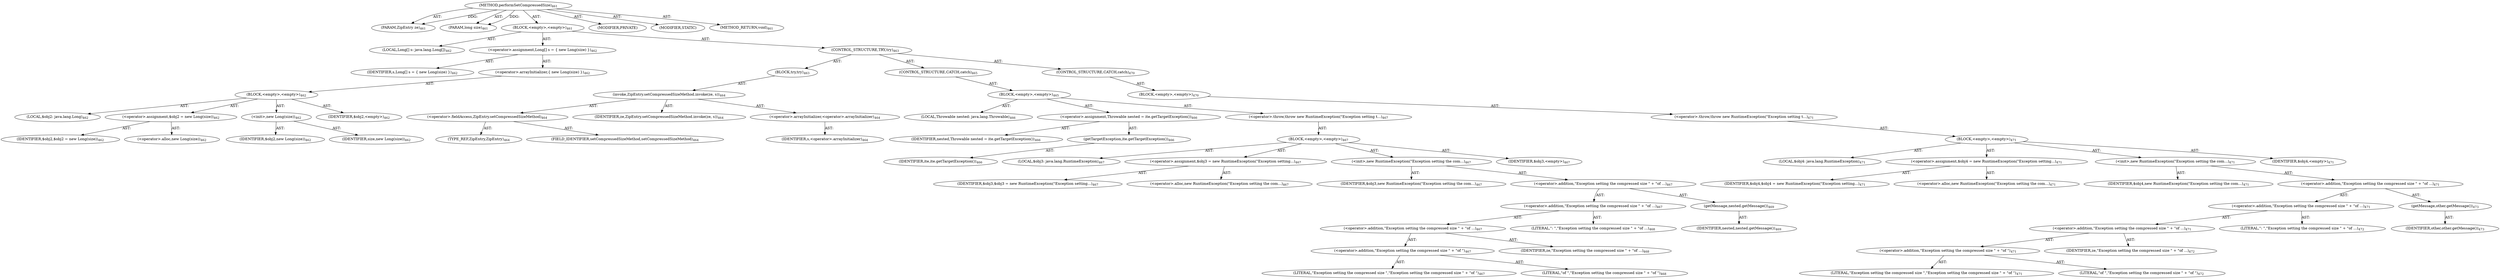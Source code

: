 digraph "performSetCompressedSize" {  
"111669149723" [label = <(METHOD,performSetCompressedSize)<SUB>461</SUB>> ]
"115964117031" [label = <(PARAM,ZipEntry ze)<SUB>461</SUB>> ]
"115964117032" [label = <(PARAM,long size)<SUB>461</SUB>> ]
"25769803827" [label = <(BLOCK,&lt;empty&gt;,&lt;empty&gt;)<SUB>461</SUB>> ]
"94489280530" [label = <(LOCAL,Long[] s: java.lang.Long[])<SUB>462</SUB>> ]
"30064771315" [label = <(&lt;operator&gt;.assignment,Long[] s = { new Long(size) })<SUB>462</SUB>> ]
"68719476927" [label = <(IDENTIFIER,s,Long[] s = { new Long(size) })<SUB>462</SUB>> ]
"30064771316" [label = <(&lt;operator&gt;.arrayInitializer,{ new Long(size) })<SUB>462</SUB>> ]
"25769803828" [label = <(BLOCK,&lt;empty&gt;,&lt;empty&gt;)<SUB>462</SUB>> ]
"94489280531" [label = <(LOCAL,$obj2: java.lang.Long)<SUB>462</SUB>> ]
"30064771317" [label = <(&lt;operator&gt;.assignment,$obj2 = new Long(size))<SUB>462</SUB>> ]
"68719476928" [label = <(IDENTIFIER,$obj2,$obj2 = new Long(size))<SUB>462</SUB>> ]
"30064771318" [label = <(&lt;operator&gt;.alloc,new Long(size))<SUB>462</SUB>> ]
"30064771319" [label = <(&lt;init&gt;,new Long(size))<SUB>462</SUB>> ]
"68719476929" [label = <(IDENTIFIER,$obj2,new Long(size))<SUB>462</SUB>> ]
"68719476930" [label = <(IDENTIFIER,size,new Long(size))<SUB>462</SUB>> ]
"68719476931" [label = <(IDENTIFIER,$obj2,&lt;empty&gt;)<SUB>462</SUB>> ]
"47244640278" [label = <(CONTROL_STRUCTURE,TRY,try)<SUB>463</SUB>> ]
"25769803829" [label = <(BLOCK,try,try)<SUB>463</SUB>> ]
"30064771320" [label = <(invoke,ZipEntry.setCompressedSizeMethod.invoke(ze, s))<SUB>464</SUB>> ]
"30064771321" [label = <(&lt;operator&gt;.fieldAccess,ZipEntry.setCompressedSizeMethod)<SUB>464</SUB>> ]
"180388626443" [label = <(TYPE_REF,ZipEntry,ZipEntry)<SUB>464</SUB>> ]
"55834574901" [label = <(FIELD_IDENTIFIER,setCompressedSizeMethod,setCompressedSizeMethod)<SUB>464</SUB>> ]
"68719476932" [label = <(IDENTIFIER,ze,ZipEntry.setCompressedSizeMethod.invoke(ze, s))<SUB>464</SUB>> ]
"30064771322" [label = <(&lt;operator&gt;.arrayInitializer,&lt;operator&gt;.arrayInitializer)<SUB>464</SUB>> ]
"68719476933" [label = <(IDENTIFIER,s,&lt;operator&gt;.arrayInitializer)<SUB>464</SUB>> ]
"47244640279" [label = <(CONTROL_STRUCTURE,CATCH,catch)<SUB>465</SUB>> ]
"25769803830" [label = <(BLOCK,&lt;empty&gt;,&lt;empty&gt;)<SUB>465</SUB>> ]
"94489280532" [label = <(LOCAL,Throwable nested: java.lang.Throwable)<SUB>466</SUB>> ]
"30064771323" [label = <(&lt;operator&gt;.assignment,Throwable nested = ite.getTargetException())<SUB>466</SUB>> ]
"68719476934" [label = <(IDENTIFIER,nested,Throwable nested = ite.getTargetException())<SUB>466</SUB>> ]
"30064771324" [label = <(getTargetException,ite.getTargetException())<SUB>466</SUB>> ]
"68719476935" [label = <(IDENTIFIER,ite,ite.getTargetException())<SUB>466</SUB>> ]
"30064771325" [label = <(&lt;operator&gt;.throw,throw new RuntimeException(&quot;Exception setting t...)<SUB>467</SUB>> ]
"25769803831" [label = <(BLOCK,&lt;empty&gt;,&lt;empty&gt;)<SUB>467</SUB>> ]
"94489280533" [label = <(LOCAL,$obj3: java.lang.RuntimeException)<SUB>467</SUB>> ]
"30064771326" [label = <(&lt;operator&gt;.assignment,$obj3 = new RuntimeException(&quot;Exception setting...)<SUB>467</SUB>> ]
"68719476936" [label = <(IDENTIFIER,$obj3,$obj3 = new RuntimeException(&quot;Exception setting...)<SUB>467</SUB>> ]
"30064771327" [label = <(&lt;operator&gt;.alloc,new RuntimeException(&quot;Exception setting the com...)<SUB>467</SUB>> ]
"30064771328" [label = <(&lt;init&gt;,new RuntimeException(&quot;Exception setting the com...)<SUB>467</SUB>> ]
"68719476937" [label = <(IDENTIFIER,$obj3,new RuntimeException(&quot;Exception setting the com...)<SUB>467</SUB>> ]
"30064771329" [label = <(&lt;operator&gt;.addition,&quot;Exception setting the compressed size &quot; + &quot;of ...)<SUB>467</SUB>> ]
"30064771330" [label = <(&lt;operator&gt;.addition,&quot;Exception setting the compressed size &quot; + &quot;of ...)<SUB>467</SUB>> ]
"30064771331" [label = <(&lt;operator&gt;.addition,&quot;Exception setting the compressed size &quot; + &quot;of ...)<SUB>467</SUB>> ]
"30064771332" [label = <(&lt;operator&gt;.addition,&quot;Exception setting the compressed size &quot; + &quot;of &quot;)<SUB>467</SUB>> ]
"90194313259" [label = <(LITERAL,&quot;Exception setting the compressed size &quot;,&quot;Exception setting the compressed size &quot; + &quot;of &quot;)<SUB>467</SUB>> ]
"90194313260" [label = <(LITERAL,&quot;of &quot;,&quot;Exception setting the compressed size &quot; + &quot;of &quot;)<SUB>468</SUB>> ]
"68719476938" [label = <(IDENTIFIER,ze,&quot;Exception setting the compressed size &quot; + &quot;of ...)<SUB>468</SUB>> ]
"90194313261" [label = <(LITERAL,&quot;: &quot;,&quot;Exception setting the compressed size &quot; + &quot;of ...)<SUB>468</SUB>> ]
"30064771333" [label = <(getMessage,nested.getMessage())<SUB>469</SUB>> ]
"68719476939" [label = <(IDENTIFIER,nested,nested.getMessage())<SUB>469</SUB>> ]
"68719476940" [label = <(IDENTIFIER,$obj3,&lt;empty&gt;)<SUB>467</SUB>> ]
"47244640280" [label = <(CONTROL_STRUCTURE,CATCH,catch)<SUB>470</SUB>> ]
"25769803832" [label = <(BLOCK,&lt;empty&gt;,&lt;empty&gt;)<SUB>470</SUB>> ]
"30064771334" [label = <(&lt;operator&gt;.throw,throw new RuntimeException(&quot;Exception setting t...)<SUB>471</SUB>> ]
"25769803833" [label = <(BLOCK,&lt;empty&gt;,&lt;empty&gt;)<SUB>471</SUB>> ]
"94489280534" [label = <(LOCAL,$obj4: java.lang.RuntimeException)<SUB>471</SUB>> ]
"30064771335" [label = <(&lt;operator&gt;.assignment,$obj4 = new RuntimeException(&quot;Exception setting...)<SUB>471</SUB>> ]
"68719476941" [label = <(IDENTIFIER,$obj4,$obj4 = new RuntimeException(&quot;Exception setting...)<SUB>471</SUB>> ]
"30064771336" [label = <(&lt;operator&gt;.alloc,new RuntimeException(&quot;Exception setting the com...)<SUB>471</SUB>> ]
"30064771337" [label = <(&lt;init&gt;,new RuntimeException(&quot;Exception setting the com...)<SUB>471</SUB>> ]
"68719476942" [label = <(IDENTIFIER,$obj4,new RuntimeException(&quot;Exception setting the com...)<SUB>471</SUB>> ]
"30064771338" [label = <(&lt;operator&gt;.addition,&quot;Exception setting the compressed size &quot; + &quot;of ...)<SUB>471</SUB>> ]
"30064771339" [label = <(&lt;operator&gt;.addition,&quot;Exception setting the compressed size &quot; + &quot;of ...)<SUB>471</SUB>> ]
"30064771340" [label = <(&lt;operator&gt;.addition,&quot;Exception setting the compressed size &quot; + &quot;of ...)<SUB>471</SUB>> ]
"30064771341" [label = <(&lt;operator&gt;.addition,&quot;Exception setting the compressed size &quot; + &quot;of &quot;)<SUB>471</SUB>> ]
"90194313262" [label = <(LITERAL,&quot;Exception setting the compressed size &quot;,&quot;Exception setting the compressed size &quot; + &quot;of &quot;)<SUB>471</SUB>> ]
"90194313263" [label = <(LITERAL,&quot;of &quot;,&quot;Exception setting the compressed size &quot; + &quot;of &quot;)<SUB>472</SUB>> ]
"68719476943" [label = <(IDENTIFIER,ze,&quot;Exception setting the compressed size &quot; + &quot;of ...)<SUB>472</SUB>> ]
"90194313264" [label = <(LITERAL,&quot;: &quot;,&quot;Exception setting the compressed size &quot; + &quot;of ...)<SUB>472</SUB>> ]
"30064771342" [label = <(getMessage,other.getMessage())<SUB>473</SUB>> ]
"68719476944" [label = <(IDENTIFIER,other,other.getMessage())<SUB>473</SUB>> ]
"68719476945" [label = <(IDENTIFIER,$obj4,&lt;empty&gt;)<SUB>471</SUB>> ]
"133143986246" [label = <(MODIFIER,PRIVATE)> ]
"133143986247" [label = <(MODIFIER,STATIC)> ]
"128849018907" [label = <(METHOD_RETURN,void)<SUB>461</SUB>> ]
  "111669149723" -> "115964117031"  [ label = "AST: "] 
  "111669149723" -> "115964117032"  [ label = "AST: "] 
  "111669149723" -> "25769803827"  [ label = "AST: "] 
  "111669149723" -> "133143986246"  [ label = "AST: "] 
  "111669149723" -> "133143986247"  [ label = "AST: "] 
  "111669149723" -> "128849018907"  [ label = "AST: "] 
  "25769803827" -> "94489280530"  [ label = "AST: "] 
  "25769803827" -> "30064771315"  [ label = "AST: "] 
  "25769803827" -> "47244640278"  [ label = "AST: "] 
  "30064771315" -> "68719476927"  [ label = "AST: "] 
  "30064771315" -> "30064771316"  [ label = "AST: "] 
  "30064771316" -> "25769803828"  [ label = "AST: "] 
  "25769803828" -> "94489280531"  [ label = "AST: "] 
  "25769803828" -> "30064771317"  [ label = "AST: "] 
  "25769803828" -> "30064771319"  [ label = "AST: "] 
  "25769803828" -> "68719476931"  [ label = "AST: "] 
  "30064771317" -> "68719476928"  [ label = "AST: "] 
  "30064771317" -> "30064771318"  [ label = "AST: "] 
  "30064771319" -> "68719476929"  [ label = "AST: "] 
  "30064771319" -> "68719476930"  [ label = "AST: "] 
  "47244640278" -> "25769803829"  [ label = "AST: "] 
  "47244640278" -> "47244640279"  [ label = "AST: "] 
  "47244640278" -> "47244640280"  [ label = "AST: "] 
  "25769803829" -> "30064771320"  [ label = "AST: "] 
  "30064771320" -> "30064771321"  [ label = "AST: "] 
  "30064771320" -> "68719476932"  [ label = "AST: "] 
  "30064771320" -> "30064771322"  [ label = "AST: "] 
  "30064771321" -> "180388626443"  [ label = "AST: "] 
  "30064771321" -> "55834574901"  [ label = "AST: "] 
  "30064771322" -> "68719476933"  [ label = "AST: "] 
  "47244640279" -> "25769803830"  [ label = "AST: "] 
  "25769803830" -> "94489280532"  [ label = "AST: "] 
  "25769803830" -> "30064771323"  [ label = "AST: "] 
  "25769803830" -> "30064771325"  [ label = "AST: "] 
  "30064771323" -> "68719476934"  [ label = "AST: "] 
  "30064771323" -> "30064771324"  [ label = "AST: "] 
  "30064771324" -> "68719476935"  [ label = "AST: "] 
  "30064771325" -> "25769803831"  [ label = "AST: "] 
  "25769803831" -> "94489280533"  [ label = "AST: "] 
  "25769803831" -> "30064771326"  [ label = "AST: "] 
  "25769803831" -> "30064771328"  [ label = "AST: "] 
  "25769803831" -> "68719476940"  [ label = "AST: "] 
  "30064771326" -> "68719476936"  [ label = "AST: "] 
  "30064771326" -> "30064771327"  [ label = "AST: "] 
  "30064771328" -> "68719476937"  [ label = "AST: "] 
  "30064771328" -> "30064771329"  [ label = "AST: "] 
  "30064771329" -> "30064771330"  [ label = "AST: "] 
  "30064771329" -> "30064771333"  [ label = "AST: "] 
  "30064771330" -> "30064771331"  [ label = "AST: "] 
  "30064771330" -> "90194313261"  [ label = "AST: "] 
  "30064771331" -> "30064771332"  [ label = "AST: "] 
  "30064771331" -> "68719476938"  [ label = "AST: "] 
  "30064771332" -> "90194313259"  [ label = "AST: "] 
  "30064771332" -> "90194313260"  [ label = "AST: "] 
  "30064771333" -> "68719476939"  [ label = "AST: "] 
  "47244640280" -> "25769803832"  [ label = "AST: "] 
  "25769803832" -> "30064771334"  [ label = "AST: "] 
  "30064771334" -> "25769803833"  [ label = "AST: "] 
  "25769803833" -> "94489280534"  [ label = "AST: "] 
  "25769803833" -> "30064771335"  [ label = "AST: "] 
  "25769803833" -> "30064771337"  [ label = "AST: "] 
  "25769803833" -> "68719476945"  [ label = "AST: "] 
  "30064771335" -> "68719476941"  [ label = "AST: "] 
  "30064771335" -> "30064771336"  [ label = "AST: "] 
  "30064771337" -> "68719476942"  [ label = "AST: "] 
  "30064771337" -> "30064771338"  [ label = "AST: "] 
  "30064771338" -> "30064771339"  [ label = "AST: "] 
  "30064771338" -> "30064771342"  [ label = "AST: "] 
  "30064771339" -> "30064771340"  [ label = "AST: "] 
  "30064771339" -> "90194313264"  [ label = "AST: "] 
  "30064771340" -> "30064771341"  [ label = "AST: "] 
  "30064771340" -> "68719476943"  [ label = "AST: "] 
  "30064771341" -> "90194313262"  [ label = "AST: "] 
  "30064771341" -> "90194313263"  [ label = "AST: "] 
  "30064771342" -> "68719476944"  [ label = "AST: "] 
  "111669149723" -> "115964117031"  [ label = "DDG: "] 
  "111669149723" -> "115964117032"  [ label = "DDG: "] 
}
